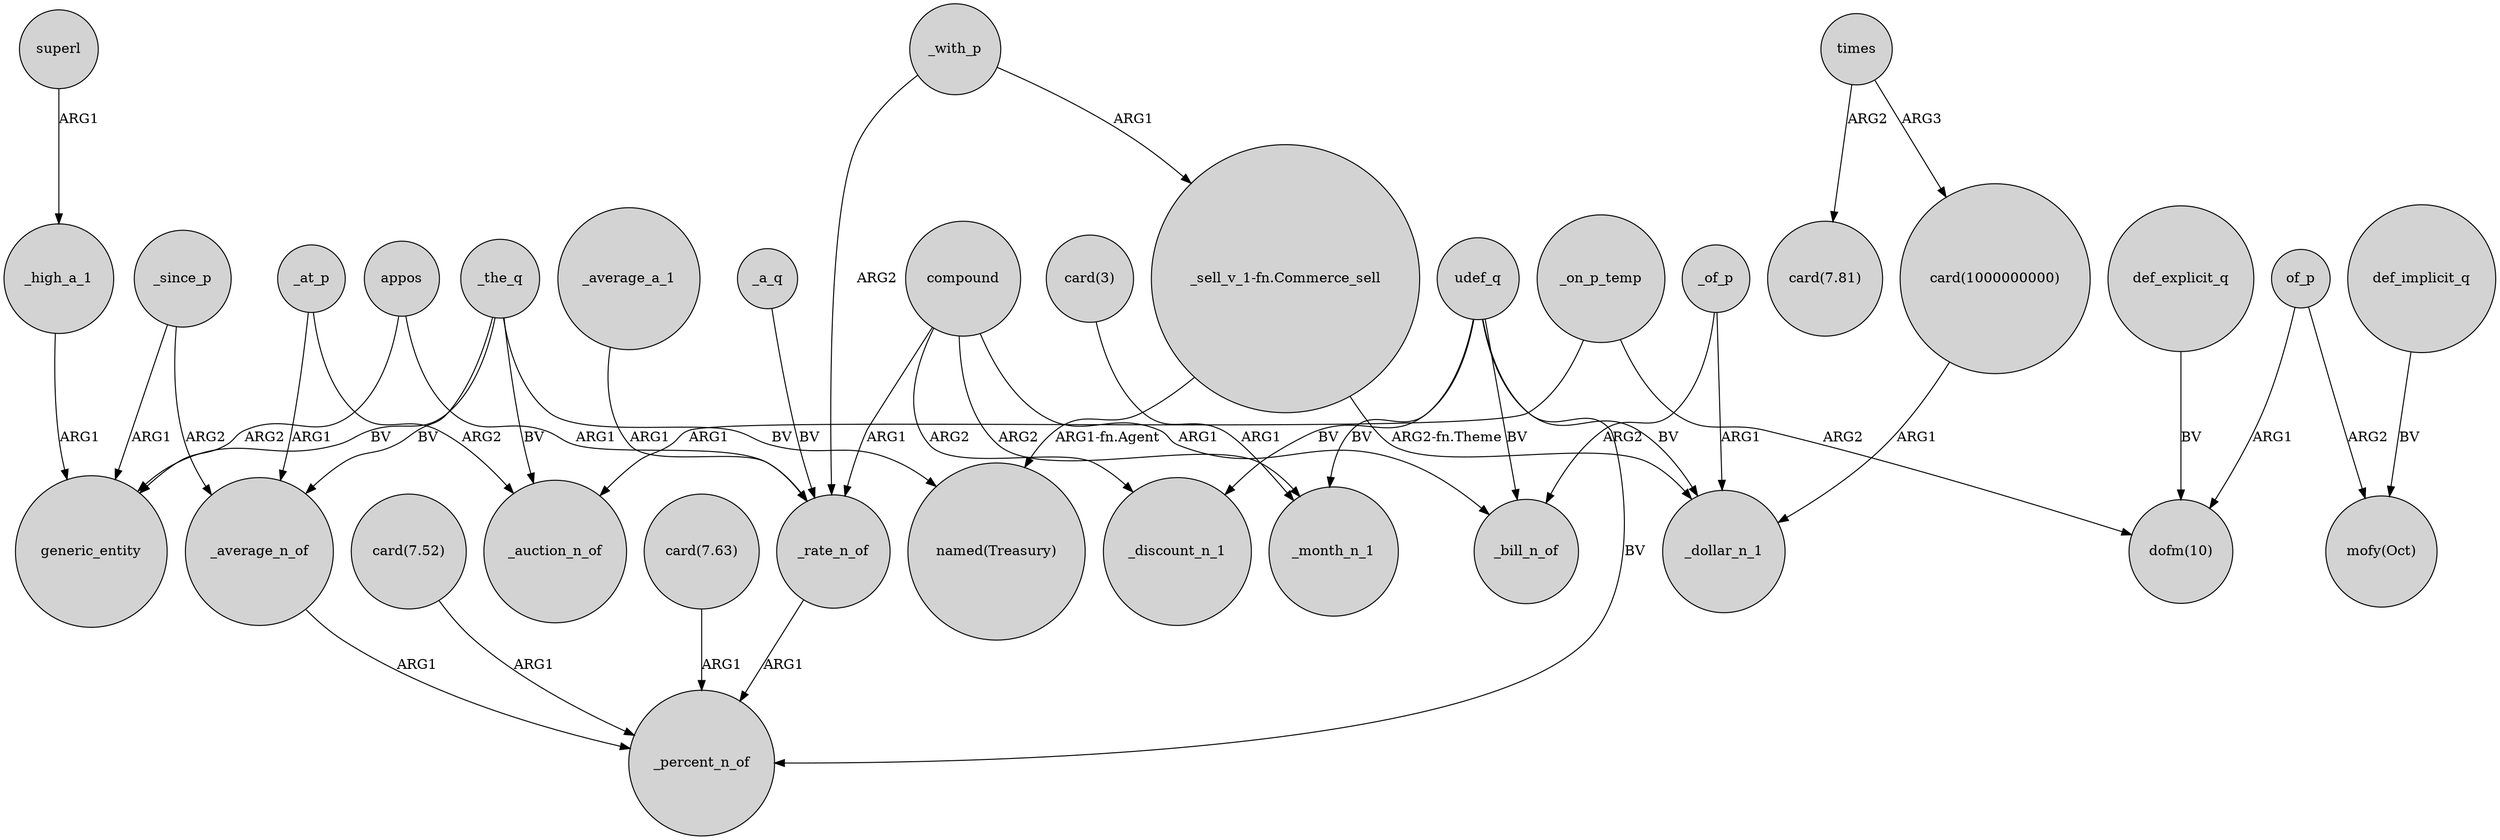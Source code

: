 digraph {
	node [shape=circle style=filled]
	_the_q -> generic_entity [label=BV]
	_on_p_temp -> "dofm(10)" [label=ARG2]
	_since_p -> _average_n_of [label=ARG2]
	"card(7.52)" -> _percent_n_of [label=ARG1]
	compound -> _month_n_1 [label=ARG2]
	_rate_n_of -> _percent_n_of [label=ARG1]
	compound -> _bill_n_of [label=ARG1]
	def_explicit_q -> "dofm(10)" [label=BV]
	def_implicit_q -> "mofy(Oct)" [label=BV]
	"card(7.63)" -> _percent_n_of [label=ARG1]
	_with_p -> "_sell_v_1-fn.Commerce_sell" [label=ARG1]
	_on_p_temp -> _auction_n_of [label=ARG1]
	superl -> _high_a_1 [label=ARG1]
	_of_p -> _dollar_n_1 [label=ARG1]
	compound -> _rate_n_of [label=ARG1]
	udef_q -> _bill_n_of [label=BV]
	of_p -> "mofy(Oct)" [label=ARG2]
	appos -> generic_entity [label=ARG2]
	_of_p -> _bill_n_of [label=ARG2]
	_a_q -> _rate_n_of [label=BV]
	appos -> _rate_n_of [label=ARG1]
	udef_q -> _discount_n_1 [label=BV]
	udef_q -> _month_n_1 [label=BV]
	times -> "card(1000000000)" [label=ARG3]
	_high_a_1 -> generic_entity [label=ARG1]
	_since_p -> generic_entity [label=ARG1]
	_with_p -> _rate_n_of [label=ARG2]
	_the_q -> _average_n_of [label=BV]
	"_sell_v_1-fn.Commerce_sell" -> _dollar_n_1 [label="ARG2-fn.Theme"]
	_average_n_of -> _percent_n_of [label=ARG1]
	_the_q -> _auction_n_of [label=BV]
	_the_q -> "named(Treasury)" [label=BV]
	_average_a_1 -> _rate_n_of [label=ARG1]
	compound -> _discount_n_1 [label=ARG2]
	udef_q -> _percent_n_of [label=BV]
	_at_p -> _auction_n_of [label=ARG2]
	"_sell_v_1-fn.Commerce_sell" -> "named(Treasury)" [label="ARG1-fn.Agent"]
	"card(1000000000)" -> _dollar_n_1 [label=ARG1]
	of_p -> "dofm(10)" [label=ARG1]
	_at_p -> _average_n_of [label=ARG1]
	"card(3)" -> _month_n_1 [label=ARG1]
	udef_q -> _dollar_n_1 [label=BV]
	times -> "card(7.81)" [label=ARG2]
}
